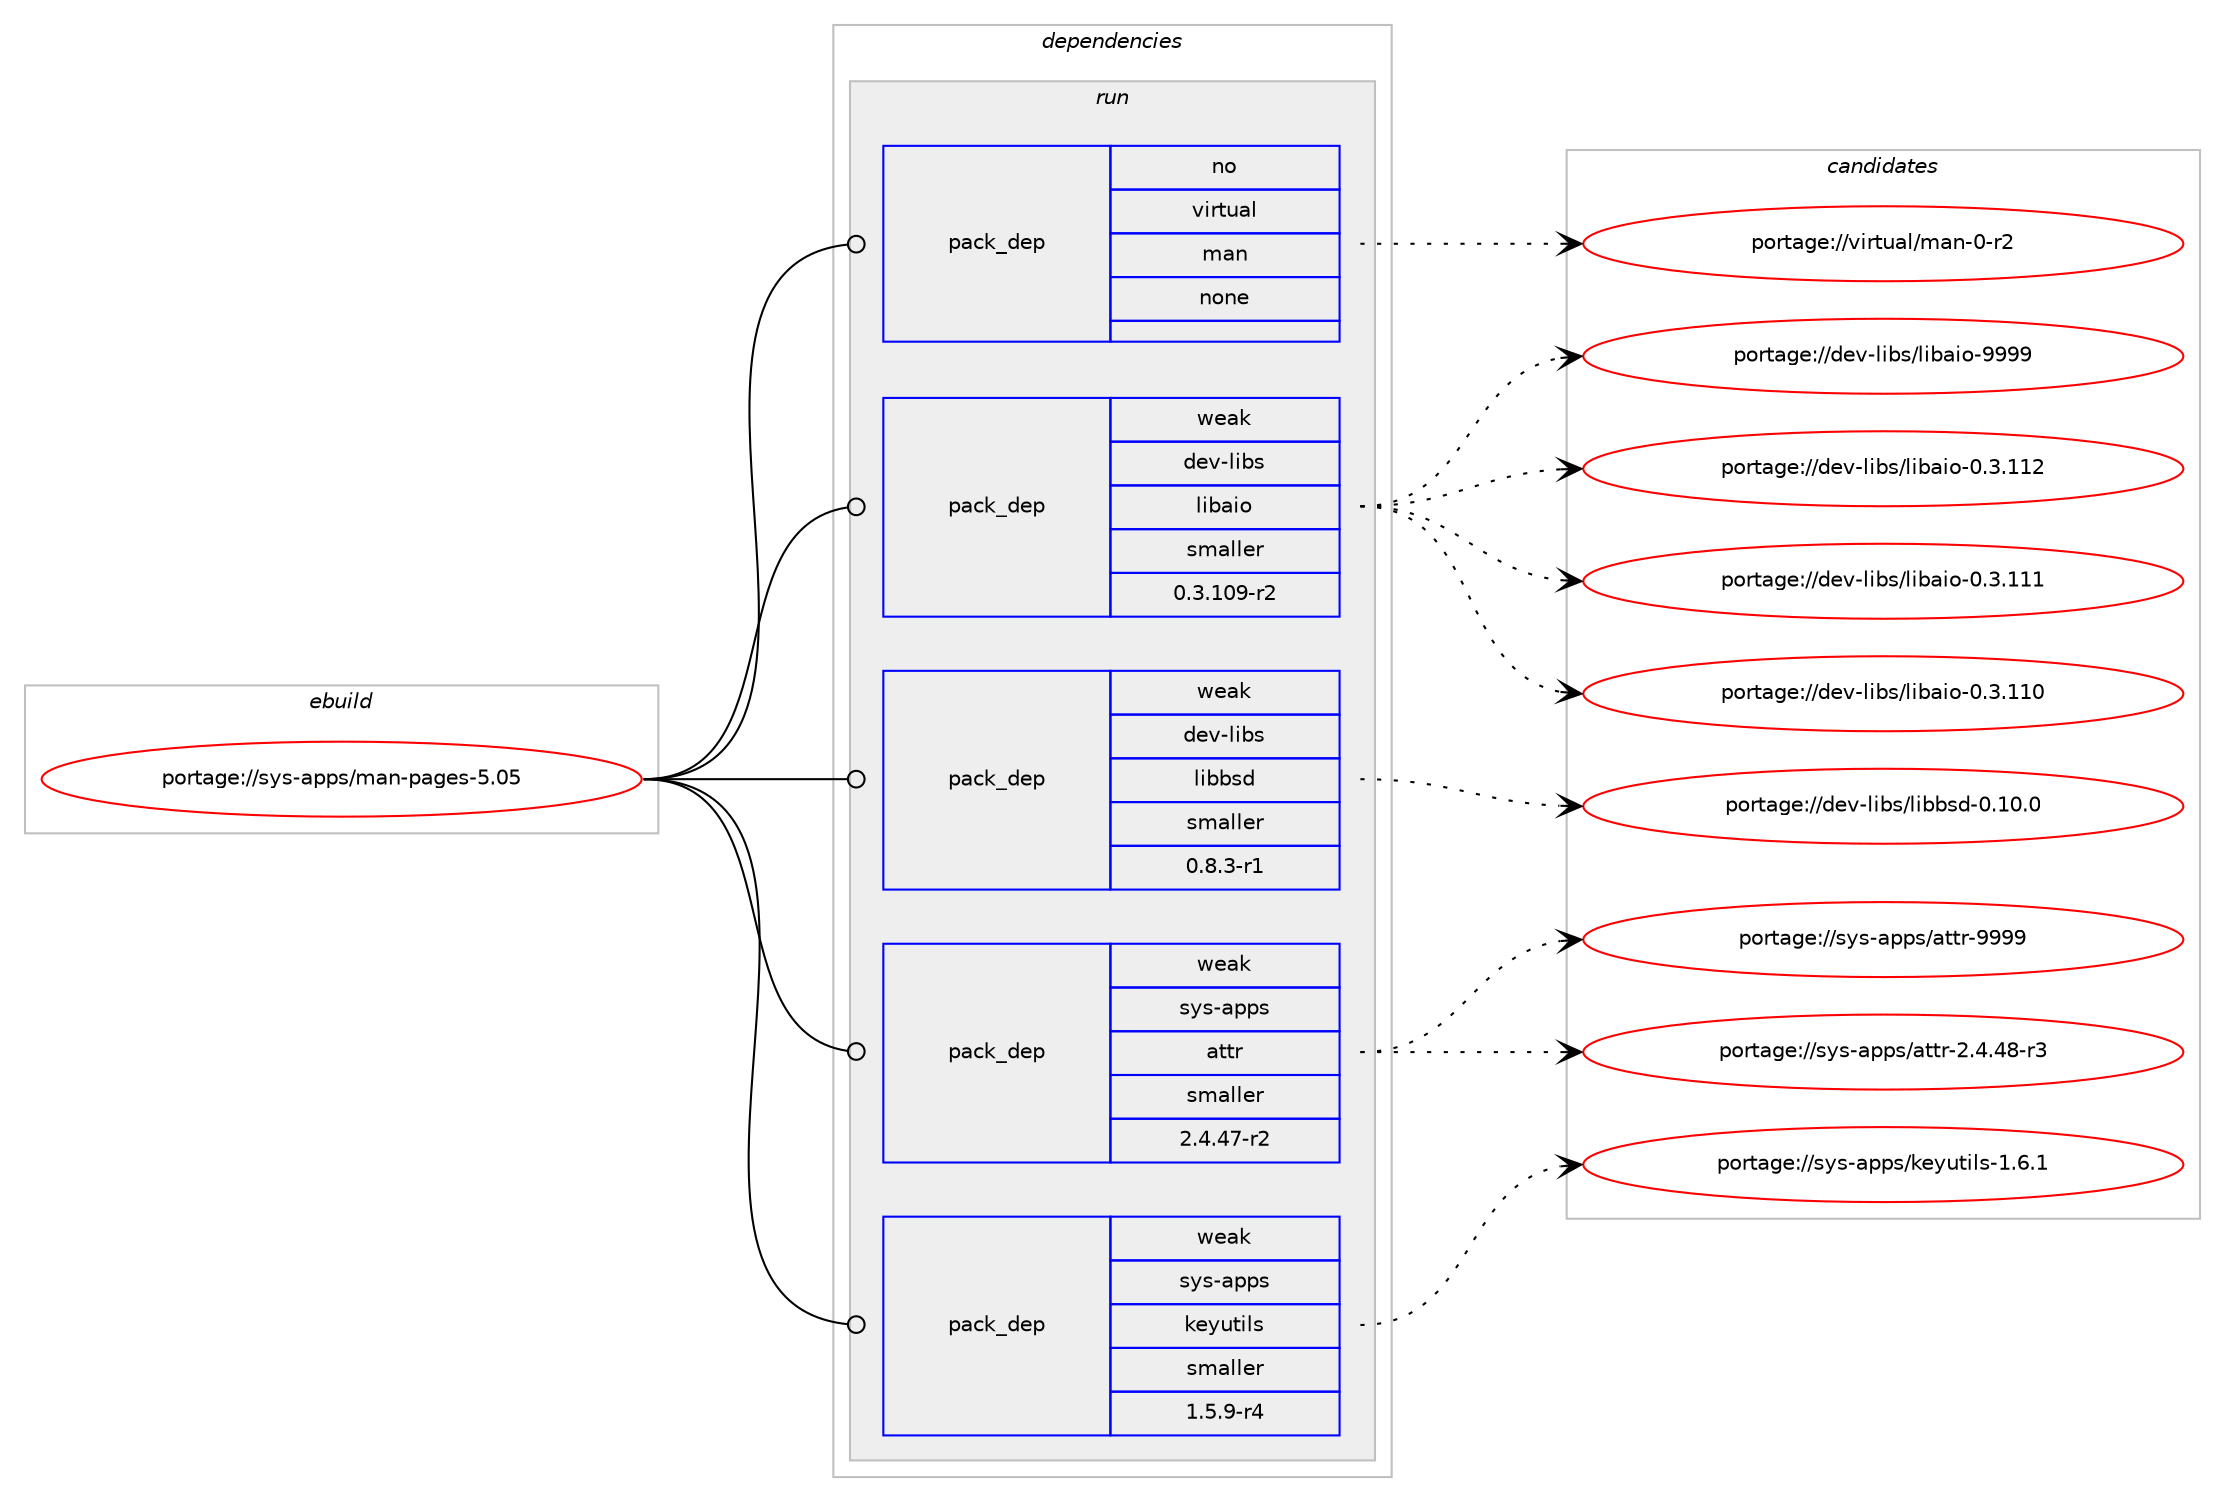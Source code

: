 digraph prolog {

# *************
# Graph options
# *************

newrank=true;
concentrate=true;
compound=true;
graph [rankdir=LR,fontname=Helvetica,fontsize=10,ranksep=1.5];#, ranksep=2.5, nodesep=0.2];
edge  [arrowhead=vee];
node  [fontname=Helvetica,fontsize=10];

# **********
# The ebuild
# **********

subgraph cluster_leftcol {
color=gray;
rank=same;
label=<<i>ebuild</i>>;
id [label="portage://sys-apps/man-pages-5.05", color=red, width=4, href="../sys-apps/man-pages-5.05.svg"];
}

# ****************
# The dependencies
# ****************

subgraph cluster_midcol {
color=gray;
label=<<i>dependencies</i>>;
subgraph cluster_compile {
fillcolor="#eeeeee";
style=filled;
label=<<i>compile</i>>;
}
subgraph cluster_compileandrun {
fillcolor="#eeeeee";
style=filled;
label=<<i>compile and run</i>>;
}
subgraph cluster_run {
fillcolor="#eeeeee";
style=filled;
label=<<i>run</i>>;
subgraph pack35668 {
dependency46607 [label=<<TABLE BORDER="0" CELLBORDER="1" CELLSPACING="0" CELLPADDING="4" WIDTH="220"><TR><TD ROWSPAN="6" CELLPADDING="30">pack_dep</TD></TR><TR><TD WIDTH="110">no</TD></TR><TR><TD>virtual</TD></TR><TR><TD>man</TD></TR><TR><TD>none</TD></TR><TR><TD></TD></TR></TABLE>>, shape=none, color=blue];
}
id:e -> dependency46607:w [weight=20,style="solid",arrowhead="odot"];
subgraph pack35669 {
dependency46608 [label=<<TABLE BORDER="0" CELLBORDER="1" CELLSPACING="0" CELLPADDING="4" WIDTH="220"><TR><TD ROWSPAN="6" CELLPADDING="30">pack_dep</TD></TR><TR><TD WIDTH="110">weak</TD></TR><TR><TD>dev-libs</TD></TR><TR><TD>libaio</TD></TR><TR><TD>smaller</TD></TR><TR><TD>0.3.109-r2</TD></TR></TABLE>>, shape=none, color=blue];
}
id:e -> dependency46608:w [weight=20,style="solid",arrowhead="odot"];
subgraph pack35670 {
dependency46609 [label=<<TABLE BORDER="0" CELLBORDER="1" CELLSPACING="0" CELLPADDING="4" WIDTH="220"><TR><TD ROWSPAN="6" CELLPADDING="30">pack_dep</TD></TR><TR><TD WIDTH="110">weak</TD></TR><TR><TD>dev-libs</TD></TR><TR><TD>libbsd</TD></TR><TR><TD>smaller</TD></TR><TR><TD>0.8.3-r1</TD></TR></TABLE>>, shape=none, color=blue];
}
id:e -> dependency46609:w [weight=20,style="solid",arrowhead="odot"];
subgraph pack35671 {
dependency46610 [label=<<TABLE BORDER="0" CELLBORDER="1" CELLSPACING="0" CELLPADDING="4" WIDTH="220"><TR><TD ROWSPAN="6" CELLPADDING="30">pack_dep</TD></TR><TR><TD WIDTH="110">weak</TD></TR><TR><TD>sys-apps</TD></TR><TR><TD>attr</TD></TR><TR><TD>smaller</TD></TR><TR><TD>2.4.47-r2</TD></TR></TABLE>>, shape=none, color=blue];
}
id:e -> dependency46610:w [weight=20,style="solid",arrowhead="odot"];
subgraph pack35672 {
dependency46611 [label=<<TABLE BORDER="0" CELLBORDER="1" CELLSPACING="0" CELLPADDING="4" WIDTH="220"><TR><TD ROWSPAN="6" CELLPADDING="30">pack_dep</TD></TR><TR><TD WIDTH="110">weak</TD></TR><TR><TD>sys-apps</TD></TR><TR><TD>keyutils</TD></TR><TR><TD>smaller</TD></TR><TR><TD>1.5.9-r4</TD></TR></TABLE>>, shape=none, color=blue];
}
id:e -> dependency46611:w [weight=20,style="solid",arrowhead="odot"];
}
}

# **************
# The candidates
# **************

subgraph cluster_choices {
rank=same;
color=gray;
label=<<i>candidates</i>>;

subgraph choice35668 {
color=black;
nodesep=1;
choice11810511411611797108471099711045484511450 [label="portage://virtual/man-0-r2", color=red, width=4,href="../virtual/man-0-r2.svg"];
dependency46607:e -> choice11810511411611797108471099711045484511450:w [style=dotted,weight="100"];
}
subgraph choice35669 {
color=black;
nodesep=1;
choice10010111845108105981154710810598971051114557575757 [label="portage://dev-libs/libaio-9999", color=red, width=4,href="../dev-libs/libaio-9999.svg"];
choice10010111845108105981154710810598971051114548465146494950 [label="portage://dev-libs/libaio-0.3.112", color=red, width=4,href="../dev-libs/libaio-0.3.112.svg"];
choice10010111845108105981154710810598971051114548465146494949 [label="portage://dev-libs/libaio-0.3.111", color=red, width=4,href="../dev-libs/libaio-0.3.111.svg"];
choice10010111845108105981154710810598971051114548465146494948 [label="portage://dev-libs/libaio-0.3.110", color=red, width=4,href="../dev-libs/libaio-0.3.110.svg"];
dependency46608:e -> choice10010111845108105981154710810598971051114557575757:w [style=dotted,weight="100"];
dependency46608:e -> choice10010111845108105981154710810598971051114548465146494950:w [style=dotted,weight="100"];
dependency46608:e -> choice10010111845108105981154710810598971051114548465146494949:w [style=dotted,weight="100"];
dependency46608:e -> choice10010111845108105981154710810598971051114548465146494948:w [style=dotted,weight="100"];
}
subgraph choice35670 {
color=black;
nodesep=1;
choice100101118451081059811547108105989811510045484649484648 [label="portage://dev-libs/libbsd-0.10.0", color=red, width=4,href="../dev-libs/libbsd-0.10.0.svg"];
dependency46609:e -> choice100101118451081059811547108105989811510045484649484648:w [style=dotted,weight="100"];
}
subgraph choice35671 {
color=black;
nodesep=1;
choice115121115459711211211547971161161144557575757 [label="portage://sys-apps/attr-9999", color=red, width=4,href="../sys-apps/attr-9999.svg"];
choice11512111545971121121154797116116114455046524652564511451 [label="portage://sys-apps/attr-2.4.48-r3", color=red, width=4,href="../sys-apps/attr-2.4.48-r3.svg"];
dependency46610:e -> choice115121115459711211211547971161161144557575757:w [style=dotted,weight="100"];
dependency46610:e -> choice11512111545971121121154797116116114455046524652564511451:w [style=dotted,weight="100"];
}
subgraph choice35672 {
color=black;
nodesep=1;
choice115121115459711211211547107101121117116105108115454946544649 [label="portage://sys-apps/keyutils-1.6.1", color=red, width=4,href="../sys-apps/keyutils-1.6.1.svg"];
dependency46611:e -> choice115121115459711211211547107101121117116105108115454946544649:w [style=dotted,weight="100"];
}
}

}
